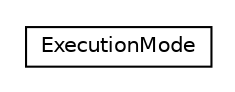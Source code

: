#!/usr/local/bin/dot
#
# Class diagram 
# Generated by UMLGraph version 5.1 (http://www.umlgraph.org/)
#

digraph G {
	edge [fontname="Helvetica",fontsize=10,labelfontname="Helvetica",labelfontsize=10];
	node [fontname="Helvetica",fontsize=10,shape=plaintext];
	nodesep=0.25;
	ranksep=0.5;
	// com.connectlife.coreserver.tools.execution.ExecutionMode
	c0 [label=<<table title="com.connectlife.coreserver.tools.execution.ExecutionMode" border="0" cellborder="1" cellspacing="0" cellpadding="2" port="p" href="./ExecutionMode.html">
		<tr><td><table border="0" cellspacing="0" cellpadding="1">
<tr><td align="center" balign="center"> ExecutionMode </td></tr>
		</table></td></tr>
		</table>>, fontname="Helvetica", fontcolor="black", fontsize=10.0];
}

